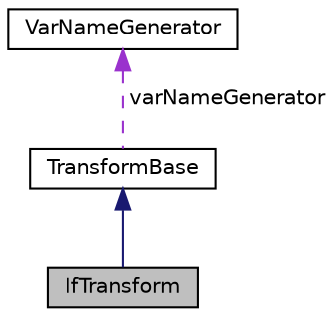 digraph "IfTransform"
{
 // LATEX_PDF_SIZE
  edge [fontname="Helvetica",fontsize="10",labelfontname="Helvetica",labelfontsize="10"];
  node [fontname="Helvetica",fontsize="10",shape=record];
  Node1 [label="IfTransform",height=0.2,width=0.4,color="black", fillcolor="grey75", style="filled", fontcolor="black",tooltip=" "];
  Node2 -> Node1 [dir="back",color="midnightblue",fontsize="10",style="solid",fontname="Helvetica"];
  Node2 [label="TransformBase",height=0.2,width=0.4,color="black", fillcolor="white", style="filled",URL="$classTransformBase.html",tooltip=" "];
  Node3 -> Node2 [dir="back",color="darkorchid3",fontsize="10",style="dashed",label=" varNameGenerator" ,fontname="Helvetica"];
  Node3 [label="VarNameGenerator",height=0.2,width=0.4,color="black", fillcolor="white", style="filled",URL="$classVarNameGenerator.html",tooltip=" "];
}
